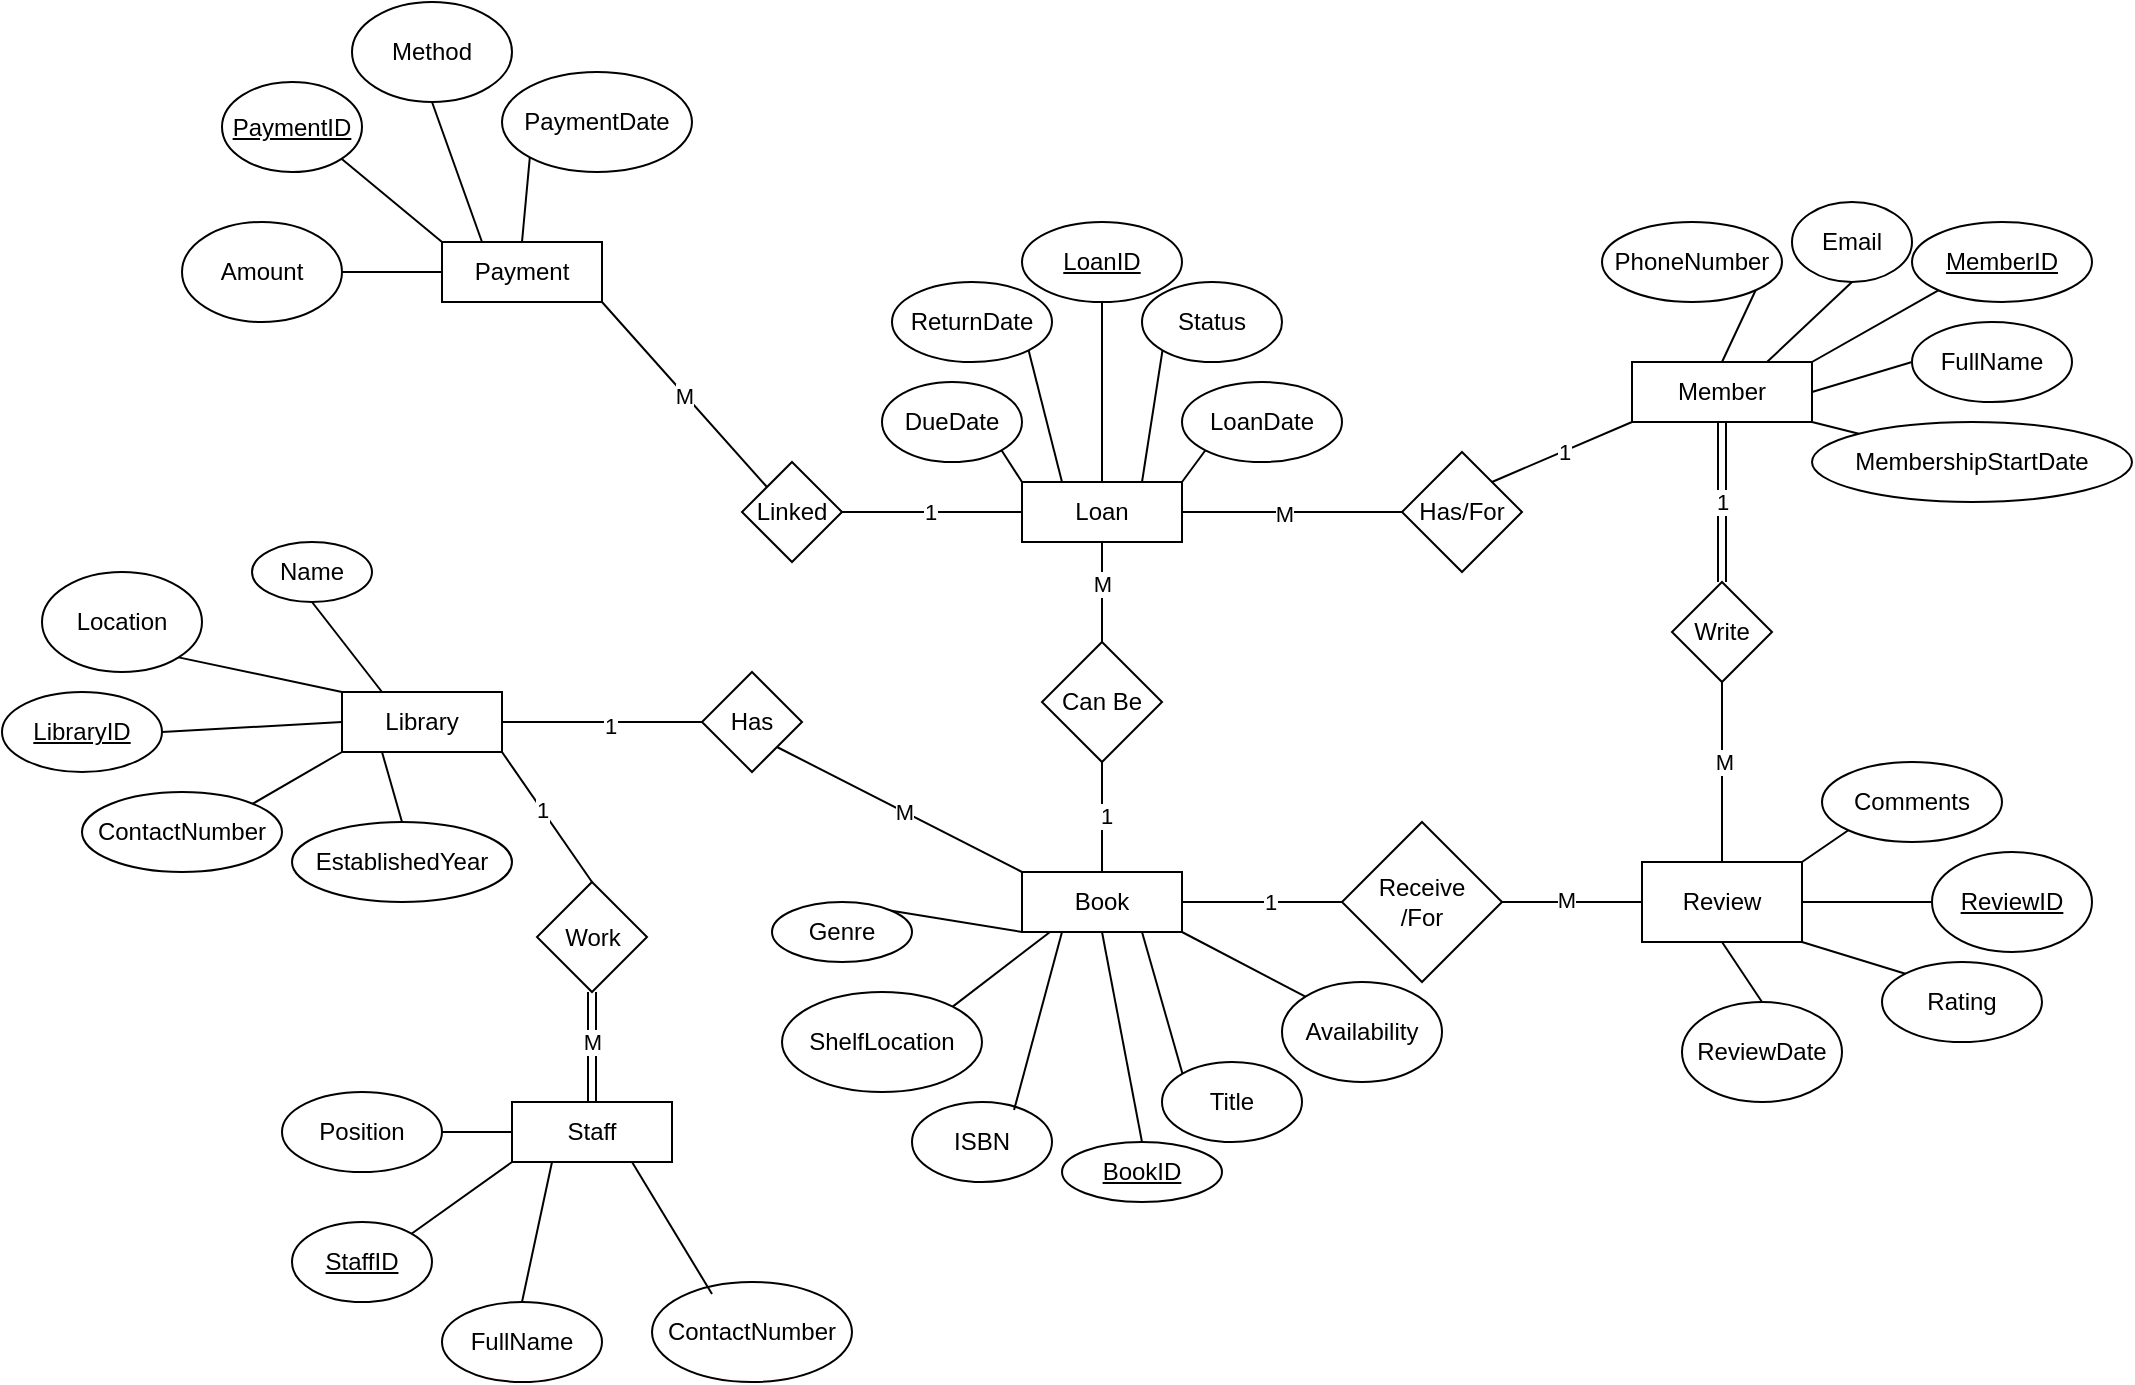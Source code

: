 <mxfile version="27.0.6">
  <diagram name="Page-1" id="ZVxrbwF-y4XfsVO82NDN">
    <mxGraphModel dx="2276" dy="1877" grid="1" gridSize="10" guides="1" tooltips="1" connect="1" arrows="1" fold="1" page="1" pageScale="1" pageWidth="850" pageHeight="1100" math="0" shadow="0">
      <root>
        <mxCell id="0" />
        <mxCell id="1" parent="0" />
        <mxCell id="q2-yrbOwbaP1IOzWYqq9-1" value="Payment" style="rounded=0;whiteSpace=wrap;html=1;" vertex="1" parent="1">
          <mxGeometry x="120" y="110" width="80" height="30" as="geometry" />
        </mxCell>
        <mxCell id="q2-yrbOwbaP1IOzWYqq9-2" value="Library" style="rounded=0;whiteSpace=wrap;html=1;" vertex="1" parent="1">
          <mxGeometry x="70" y="335" width="80" height="30" as="geometry" />
        </mxCell>
        <mxCell id="q2-yrbOwbaP1IOzWYqq9-3" value="Staff" style="rounded=0;whiteSpace=wrap;html=1;" vertex="1" parent="1">
          <mxGeometry x="155" y="540" width="80" height="30" as="geometry" />
        </mxCell>
        <mxCell id="q2-yrbOwbaP1IOzWYqq9-4" value="Member" style="rounded=0;whiteSpace=wrap;html=1;" vertex="1" parent="1">
          <mxGeometry x="715" y="170" width="90" height="30" as="geometry" />
        </mxCell>
        <mxCell id="q2-yrbOwbaP1IOzWYqq9-5" value="Book" style="rounded=0;whiteSpace=wrap;html=1;" vertex="1" parent="1">
          <mxGeometry x="410" y="425" width="80" height="30" as="geometry" />
        </mxCell>
        <mxCell id="q2-yrbOwbaP1IOzWYqq9-6" value="Review" style="rounded=0;whiteSpace=wrap;html=1;" vertex="1" parent="1">
          <mxGeometry x="720" y="420" width="80" height="40" as="geometry" />
        </mxCell>
        <mxCell id="q2-yrbOwbaP1IOzWYqq9-7" value="Loan" style="rounded=0;whiteSpace=wrap;html=1;" vertex="1" parent="1">
          <mxGeometry x="410" y="230" width="80" height="30" as="geometry" />
        </mxCell>
        <mxCell id="q2-yrbOwbaP1IOzWYqq9-8" value="Name" style="ellipse;whiteSpace=wrap;html=1;" vertex="1" parent="1">
          <mxGeometry x="25" y="260" width="60" height="30" as="geometry" />
        </mxCell>
        <mxCell id="q2-yrbOwbaP1IOzWYqq9-9" value="Location" style="ellipse;whiteSpace=wrap;html=1;" vertex="1" parent="1">
          <mxGeometry x="-80" y="275" width="80" height="50" as="geometry" />
        </mxCell>
        <mxCell id="q2-yrbOwbaP1IOzWYqq9-10" value="ContactNumber" style="ellipse;whiteSpace=wrap;html=1;" vertex="1" parent="1">
          <mxGeometry x="-60" y="385" width="100" height="40" as="geometry" />
        </mxCell>
        <mxCell id="q2-yrbOwbaP1IOzWYqq9-11" value="EstablishedYear" style="ellipse;whiteSpace=wrap;html=1;" vertex="1" parent="1">
          <mxGeometry x="45" y="400" width="110" height="40" as="geometry" />
        </mxCell>
        <mxCell id="q2-yrbOwbaP1IOzWYqq9-12" value="&lt;u&gt;LibraryID&lt;/u&gt;" style="ellipse;whiteSpace=wrap;html=1;" vertex="1" parent="1">
          <mxGeometry x="-100" y="335" width="80" height="40" as="geometry" />
        </mxCell>
        <mxCell id="q2-yrbOwbaP1IOzWYqq9-13" value="" style="endArrow=none;html=1;rounded=0;exitX=0.5;exitY=1;exitDx=0;exitDy=0;entryX=0.25;entryY=0;entryDx=0;entryDy=0;" edge="1" parent="1" source="q2-yrbOwbaP1IOzWYqq9-8" target="q2-yrbOwbaP1IOzWYqq9-2">
          <mxGeometry width="50" height="50" relative="1" as="geometry">
            <mxPoint x="235" y="280" as="sourcePoint" />
            <mxPoint x="285" y="230" as="targetPoint" />
          </mxGeometry>
        </mxCell>
        <mxCell id="q2-yrbOwbaP1IOzWYqq9-14" value="" style="endArrow=none;html=1;rounded=0;entryX=1;entryY=1;entryDx=0;entryDy=0;exitX=0;exitY=0;exitDx=0;exitDy=0;" edge="1" parent="1" source="q2-yrbOwbaP1IOzWYqq9-2" target="q2-yrbOwbaP1IOzWYqq9-9">
          <mxGeometry width="50" height="50" relative="1" as="geometry">
            <mxPoint x="85" y="330" as="sourcePoint" />
            <mxPoint x="123.284" y="252.678" as="targetPoint" />
          </mxGeometry>
        </mxCell>
        <mxCell id="q2-yrbOwbaP1IOzWYqq9-15" value="" style="endArrow=none;html=1;rounded=0;entryX=0;entryY=0.5;entryDx=0;entryDy=0;exitX=1;exitY=0.5;exitDx=0;exitDy=0;" edge="1" parent="1" source="q2-yrbOwbaP1IOzWYqq9-12" target="q2-yrbOwbaP1IOzWYqq9-2">
          <mxGeometry width="50" height="50" relative="1" as="geometry">
            <mxPoint x="85" y="305" as="sourcePoint" />
            <mxPoint x="155" y="310" as="targetPoint" />
          </mxGeometry>
        </mxCell>
        <mxCell id="q2-yrbOwbaP1IOzWYqq9-16" value="" style="endArrow=none;html=1;rounded=0;entryX=0;entryY=1;entryDx=0;entryDy=0;exitX=1;exitY=0;exitDx=0;exitDy=0;" edge="1" parent="1" source="q2-yrbOwbaP1IOzWYqq9-10" target="q2-yrbOwbaP1IOzWYqq9-2">
          <mxGeometry width="50" height="50" relative="1" as="geometry">
            <mxPoint x="110.355" y="355.858" as="sourcePoint" />
            <mxPoint x="125" y="430" as="targetPoint" />
          </mxGeometry>
        </mxCell>
        <mxCell id="q2-yrbOwbaP1IOzWYqq9-17" value="" style="endArrow=none;html=1;rounded=0;entryX=0.25;entryY=1;entryDx=0;entryDy=0;exitX=0.5;exitY=0;exitDx=0;exitDy=0;" edge="1" parent="1" source="q2-yrbOwbaP1IOzWYqq9-11" target="q2-yrbOwbaP1IOzWYqq9-2">
          <mxGeometry width="50" height="50" relative="1" as="geometry">
            <mxPoint x="185" y="360" as="sourcePoint" />
            <mxPoint x="215" y="330" as="targetPoint" />
          </mxGeometry>
        </mxCell>
        <mxCell id="q2-yrbOwbaP1IOzWYqq9-18" value="&lt;u&gt;BookID&lt;/u&gt;" style="ellipse;whiteSpace=wrap;html=1;" vertex="1" parent="1">
          <mxGeometry x="430" y="560" width="80" height="30" as="geometry" />
        </mxCell>
        <mxCell id="q2-yrbOwbaP1IOzWYqq9-19" value="ISBN" style="ellipse;whiteSpace=wrap;html=1;" vertex="1" parent="1">
          <mxGeometry x="355" y="540" width="70" height="40" as="geometry" />
        </mxCell>
        <mxCell id="q2-yrbOwbaP1IOzWYqq9-20" value="Title" style="ellipse;whiteSpace=wrap;html=1;" vertex="1" parent="1">
          <mxGeometry x="480" y="520" width="70" height="40" as="geometry" />
        </mxCell>
        <mxCell id="q2-yrbOwbaP1IOzWYqq9-21" value="Genre" style="ellipse;whiteSpace=wrap;html=1;" vertex="1" parent="1">
          <mxGeometry x="285" y="440" width="70" height="30" as="geometry" />
        </mxCell>
        <mxCell id="q2-yrbOwbaP1IOzWYqq9-22" value="Availability" style="ellipse;whiteSpace=wrap;html=1;" vertex="1" parent="1">
          <mxGeometry x="540" y="480" width="80" height="50" as="geometry" />
        </mxCell>
        <mxCell id="q2-yrbOwbaP1IOzWYqq9-23" value="ShelfLocation" style="ellipse;whiteSpace=wrap;html=1;" vertex="1" parent="1">
          <mxGeometry x="290" y="485" width="100" height="50" as="geometry" />
        </mxCell>
        <mxCell id="q2-yrbOwbaP1IOzWYqq9-24" value="" style="endArrow=none;html=1;rounded=0;entryX=0.5;entryY=1;entryDx=0;entryDy=0;exitX=0.5;exitY=0;exitDx=0;exitDy=0;" edge="1" parent="1" source="q2-yrbOwbaP1IOzWYqq9-18" target="q2-yrbOwbaP1IOzWYqq9-5">
          <mxGeometry width="50" height="50" relative="1" as="geometry">
            <mxPoint x="430" y="460" as="sourcePoint" />
            <mxPoint x="480" y="410" as="targetPoint" />
          </mxGeometry>
        </mxCell>
        <mxCell id="q2-yrbOwbaP1IOzWYqq9-25" value="" style="endArrow=none;html=1;rounded=0;entryX=0.75;entryY=1;entryDx=0;entryDy=0;exitX=0;exitY=0;exitDx=0;exitDy=0;" edge="1" parent="1" source="q2-yrbOwbaP1IOzWYqq9-20" target="q2-yrbOwbaP1IOzWYqq9-5">
          <mxGeometry width="50" height="50" relative="1" as="geometry">
            <mxPoint x="460" y="470" as="sourcePoint" />
            <mxPoint x="510" y="420" as="targetPoint" />
          </mxGeometry>
        </mxCell>
        <mxCell id="q2-yrbOwbaP1IOzWYqq9-26" value="" style="endArrow=none;html=1;rounded=0;exitX=1;exitY=1;exitDx=0;exitDy=0;entryX=0;entryY=0;entryDx=0;entryDy=0;" edge="1" parent="1" source="q2-yrbOwbaP1IOzWYqq9-5" target="q2-yrbOwbaP1IOzWYqq9-22">
          <mxGeometry width="50" height="50" relative="1" as="geometry">
            <mxPoint x="530" y="400" as="sourcePoint" />
            <mxPoint x="580" y="350" as="targetPoint" />
          </mxGeometry>
        </mxCell>
        <mxCell id="q2-yrbOwbaP1IOzWYqq9-27" value="" style="endArrow=none;html=1;rounded=0;exitX=0.729;exitY=0.1;exitDx=0;exitDy=0;exitPerimeter=0;entryX=0.25;entryY=1;entryDx=0;entryDy=0;" edge="1" parent="1" source="q2-yrbOwbaP1IOzWYqq9-19" target="q2-yrbOwbaP1IOzWYqq9-5">
          <mxGeometry width="50" height="50" relative="1" as="geometry">
            <mxPoint x="400" y="480" as="sourcePoint" />
            <mxPoint x="450" y="430" as="targetPoint" />
          </mxGeometry>
        </mxCell>
        <mxCell id="q2-yrbOwbaP1IOzWYqq9-28" value="" style="endArrow=none;html=1;rounded=0;entryX=1;entryY=0;entryDx=0;entryDy=0;exitX=0.175;exitY=1;exitDx=0;exitDy=0;exitPerimeter=0;" edge="1" parent="1" source="q2-yrbOwbaP1IOzWYqq9-5" target="q2-yrbOwbaP1IOzWYqq9-23">
          <mxGeometry width="50" height="50" relative="1" as="geometry">
            <mxPoint x="160" y="510" as="sourcePoint" />
            <mxPoint x="210" y="460" as="targetPoint" />
          </mxGeometry>
        </mxCell>
        <mxCell id="q2-yrbOwbaP1IOzWYqq9-29" value="" style="endArrow=none;html=1;rounded=0;exitX=1;exitY=0;exitDx=0;exitDy=0;entryX=0;entryY=1;entryDx=0;entryDy=0;" edge="1" parent="1" source="q2-yrbOwbaP1IOzWYqq9-21" target="q2-yrbOwbaP1IOzWYqq9-5">
          <mxGeometry width="50" height="50" relative="1" as="geometry">
            <mxPoint x="300" y="380" as="sourcePoint" />
            <mxPoint x="350" y="330" as="targetPoint" />
          </mxGeometry>
        </mxCell>
        <mxCell id="q2-yrbOwbaP1IOzWYqq9-30" value="&lt;u&gt;MemberID&lt;/u&gt;" style="ellipse;whiteSpace=wrap;html=1;" vertex="1" parent="1">
          <mxGeometry x="855" y="100" width="90" height="40" as="geometry" />
        </mxCell>
        <mxCell id="q2-yrbOwbaP1IOzWYqq9-31" value="" style="endArrow=none;html=1;rounded=0;entryX=0;entryY=1;entryDx=0;entryDy=0;exitX=1;exitY=0;exitDx=0;exitDy=0;" edge="1" parent="1" source="q2-yrbOwbaP1IOzWYqq9-4" target="q2-yrbOwbaP1IOzWYqq9-30">
          <mxGeometry width="50" height="50" relative="1" as="geometry">
            <mxPoint x="880" y="260" as="sourcePoint" />
            <mxPoint x="930" y="210" as="targetPoint" />
          </mxGeometry>
        </mxCell>
        <mxCell id="q2-yrbOwbaP1IOzWYqq9-32" value="FullName" style="ellipse;whiteSpace=wrap;html=1;" vertex="1" parent="1">
          <mxGeometry x="855" y="150" width="80" height="40" as="geometry" />
        </mxCell>
        <mxCell id="q2-yrbOwbaP1IOzWYqq9-33" value="" style="endArrow=none;html=1;rounded=0;entryX=0;entryY=0.5;entryDx=0;entryDy=0;exitX=1;exitY=0.5;exitDx=0;exitDy=0;" edge="1" parent="1" source="q2-yrbOwbaP1IOzWYqq9-4" target="q2-yrbOwbaP1IOzWYqq9-32">
          <mxGeometry width="50" height="50" relative="1" as="geometry">
            <mxPoint x="820" y="300" as="sourcePoint" />
            <mxPoint x="870" y="250" as="targetPoint" />
          </mxGeometry>
        </mxCell>
        <mxCell id="q2-yrbOwbaP1IOzWYqq9-34" value="Email" style="ellipse;whiteSpace=wrap;html=1;" vertex="1" parent="1">
          <mxGeometry x="795" y="90" width="60" height="40" as="geometry" />
        </mxCell>
        <mxCell id="q2-yrbOwbaP1IOzWYqq9-35" value="PhoneNumber" style="ellipse;whiteSpace=wrap;html=1;" vertex="1" parent="1">
          <mxGeometry x="700" y="100" width="90" height="40" as="geometry" />
        </mxCell>
        <mxCell id="q2-yrbOwbaP1IOzWYqq9-36" value="MembershipStartDate" style="ellipse;whiteSpace=wrap;html=1;" vertex="1" parent="1">
          <mxGeometry x="805" y="200" width="160" height="40" as="geometry" />
        </mxCell>
        <mxCell id="q2-yrbOwbaP1IOzWYqq9-37" value="" style="endArrow=none;html=1;rounded=0;entryX=0.5;entryY=1;entryDx=0;entryDy=0;exitX=0.75;exitY=0;exitDx=0;exitDy=0;" edge="1" parent="1" source="q2-yrbOwbaP1IOzWYqq9-4" target="q2-yrbOwbaP1IOzWYqq9-34">
          <mxGeometry width="50" height="50" relative="1" as="geometry">
            <mxPoint x="730" y="180" as="sourcePoint" />
            <mxPoint x="780" y="130" as="targetPoint" />
          </mxGeometry>
        </mxCell>
        <mxCell id="q2-yrbOwbaP1IOzWYqq9-38" value="" style="endArrow=none;html=1;rounded=0;entryX=1;entryY=1;entryDx=0;entryDy=0;exitX=0.5;exitY=0;exitDx=0;exitDy=0;" edge="1" parent="1" source="q2-yrbOwbaP1IOzWYqq9-4" target="q2-yrbOwbaP1IOzWYqq9-35">
          <mxGeometry width="50" height="50" relative="1" as="geometry">
            <mxPoint x="680" y="230" as="sourcePoint" />
            <mxPoint x="730" y="180" as="targetPoint" />
          </mxGeometry>
        </mxCell>
        <mxCell id="q2-yrbOwbaP1IOzWYqq9-39" value="" style="endArrow=none;html=1;rounded=0;entryX=0;entryY=0;entryDx=0;entryDy=0;exitX=1;exitY=1;exitDx=0;exitDy=0;" edge="1" parent="1" source="q2-yrbOwbaP1IOzWYqq9-4" target="q2-yrbOwbaP1IOzWYqq9-36">
          <mxGeometry width="50" height="50" relative="1" as="geometry">
            <mxPoint x="780" y="330" as="sourcePoint" />
            <mxPoint x="830" y="280" as="targetPoint" />
          </mxGeometry>
        </mxCell>
        <mxCell id="q2-yrbOwbaP1IOzWYqq9-40" value="&lt;u&gt;LoanID&lt;/u&gt;" style="ellipse;whiteSpace=wrap;html=1;" vertex="1" parent="1">
          <mxGeometry x="410" y="100" width="80" height="40" as="geometry" />
        </mxCell>
        <mxCell id="q2-yrbOwbaP1IOzWYqq9-41" value="" style="endArrow=none;html=1;rounded=0;entryX=0.5;entryY=1;entryDx=0;entryDy=0;exitX=0.5;exitY=0;exitDx=0;exitDy=0;" edge="1" parent="1" source="q2-yrbOwbaP1IOzWYqq9-7" target="q2-yrbOwbaP1IOzWYqq9-40">
          <mxGeometry width="50" height="50" relative="1" as="geometry">
            <mxPoint x="330" y="330" as="sourcePoint" />
            <mxPoint x="380" y="280" as="targetPoint" />
          </mxGeometry>
        </mxCell>
        <mxCell id="q2-yrbOwbaP1IOzWYqq9-42" value="LoanDate" style="ellipse;whiteSpace=wrap;html=1;" vertex="1" parent="1">
          <mxGeometry x="490" y="180" width="80" height="40" as="geometry" />
        </mxCell>
        <mxCell id="q2-yrbOwbaP1IOzWYqq9-43" value="" style="endArrow=none;html=1;rounded=0;entryX=0;entryY=1;entryDx=0;entryDy=0;exitX=1;exitY=0;exitDx=0;exitDy=0;" edge="1" parent="1" source="q2-yrbOwbaP1IOzWYqq9-7" target="q2-yrbOwbaP1IOzWYqq9-42">
          <mxGeometry width="50" height="50" relative="1" as="geometry">
            <mxPoint x="580" y="340" as="sourcePoint" />
            <mxPoint x="630" y="290" as="targetPoint" />
          </mxGeometry>
        </mxCell>
        <mxCell id="q2-yrbOwbaP1IOzWYqq9-44" value="DueDate" style="ellipse;whiteSpace=wrap;html=1;" vertex="1" parent="1">
          <mxGeometry x="340" y="180" width="70" height="40" as="geometry" />
        </mxCell>
        <mxCell id="q2-yrbOwbaP1IOzWYqq9-45" value="" style="endArrow=none;html=1;rounded=0;entryX=1;entryY=1;entryDx=0;entryDy=0;exitX=0;exitY=0;exitDx=0;exitDy=0;" edge="1" parent="1" source="q2-yrbOwbaP1IOzWYqq9-7" target="q2-yrbOwbaP1IOzWYqq9-44">
          <mxGeometry width="50" height="50" relative="1" as="geometry">
            <mxPoint x="290" y="310" as="sourcePoint" />
            <mxPoint x="340" y="260" as="targetPoint" />
          </mxGeometry>
        </mxCell>
        <mxCell id="q2-yrbOwbaP1IOzWYqq9-46" value="ReturnDate" style="ellipse;whiteSpace=wrap;html=1;" vertex="1" parent="1">
          <mxGeometry x="345" y="130" width="80" height="40" as="geometry" />
        </mxCell>
        <mxCell id="q2-yrbOwbaP1IOzWYqq9-47" value="Status" style="ellipse;whiteSpace=wrap;html=1;" vertex="1" parent="1">
          <mxGeometry x="470" y="130" width="70" height="40" as="geometry" />
        </mxCell>
        <mxCell id="q2-yrbOwbaP1IOzWYqq9-48" value="" style="endArrow=none;html=1;rounded=0;entryX=0;entryY=1;entryDx=0;entryDy=0;exitX=0.75;exitY=0;exitDx=0;exitDy=0;" edge="1" parent="1" source="q2-yrbOwbaP1IOzWYqq9-7" target="q2-yrbOwbaP1IOzWYqq9-47">
          <mxGeometry width="50" height="50" relative="1" as="geometry">
            <mxPoint x="300" y="340" as="sourcePoint" />
            <mxPoint x="350" y="290" as="targetPoint" />
          </mxGeometry>
        </mxCell>
        <mxCell id="q2-yrbOwbaP1IOzWYqq9-49" value="" style="endArrow=none;html=1;rounded=0;entryX=1;entryY=1;entryDx=0;entryDy=0;exitX=0.25;exitY=0;exitDx=0;exitDy=0;" edge="1" parent="1" source="q2-yrbOwbaP1IOzWYqq9-7" target="q2-yrbOwbaP1IOzWYqq9-46">
          <mxGeometry width="50" height="50" relative="1" as="geometry">
            <mxPoint x="280" y="330" as="sourcePoint" />
            <mxPoint x="330" y="280" as="targetPoint" />
          </mxGeometry>
        </mxCell>
        <mxCell id="q2-yrbOwbaP1IOzWYqq9-50" value="&lt;u&gt;PaymentID&lt;/u&gt;" style="ellipse;whiteSpace=wrap;html=1;" vertex="1" parent="1">
          <mxGeometry x="10" y="30" width="70" height="45" as="geometry" />
        </mxCell>
        <mxCell id="q2-yrbOwbaP1IOzWYqq9-51" value="" style="endArrow=none;html=1;rounded=0;entryX=1;entryY=1;entryDx=0;entryDy=0;exitX=0;exitY=0;exitDx=0;exitDy=0;" edge="1" parent="1" source="q2-yrbOwbaP1IOzWYqq9-1" target="q2-yrbOwbaP1IOzWYqq9-50">
          <mxGeometry width="50" height="50" relative="1" as="geometry">
            <mxPoint x="270" y="280" as="sourcePoint" />
            <mxPoint x="320" y="230" as="targetPoint" />
          </mxGeometry>
        </mxCell>
        <mxCell id="q2-yrbOwbaP1IOzWYqq9-52" value="PaymentDate" style="ellipse;whiteSpace=wrap;html=1;" vertex="1" parent="1">
          <mxGeometry x="150" y="25" width="95" height="50" as="geometry" />
        </mxCell>
        <mxCell id="q2-yrbOwbaP1IOzWYqq9-53" value="Amount" style="ellipse;whiteSpace=wrap;html=1;" vertex="1" parent="1">
          <mxGeometry x="-10" y="100" width="80" height="50" as="geometry" />
        </mxCell>
        <mxCell id="q2-yrbOwbaP1IOzWYqq9-54" value="Method" style="ellipse;whiteSpace=wrap;html=1;" vertex="1" parent="1">
          <mxGeometry x="75" y="-10" width="80" height="50" as="geometry" />
        </mxCell>
        <mxCell id="q2-yrbOwbaP1IOzWYqq9-55" value="Has" style="rhombus;whiteSpace=wrap;html=1;" vertex="1" parent="1">
          <mxGeometry x="250" y="325" width="50" height="50" as="geometry" />
        </mxCell>
        <mxCell id="q2-yrbOwbaP1IOzWYqq9-56" value="" style="endArrow=none;html=1;rounded=0;entryX=0;entryY=0;entryDx=0;entryDy=0;exitX=1;exitY=1;exitDx=0;exitDy=0;" edge="1" parent="1" source="q2-yrbOwbaP1IOzWYqq9-55" target="q2-yrbOwbaP1IOzWYqq9-5">
          <mxGeometry width="50" height="50" relative="1" as="geometry">
            <mxPoint x="330" y="360" as="sourcePoint" />
            <mxPoint x="380" y="310" as="targetPoint" />
          </mxGeometry>
        </mxCell>
        <mxCell id="q2-yrbOwbaP1IOzWYqq9-58" value="M" style="edgeLabel;html=1;align=center;verticalAlign=middle;resizable=0;points=[];" vertex="1" connectable="0" parent="q2-yrbOwbaP1IOzWYqq9-56">
          <mxGeometry x="0.031" relative="1" as="geometry">
            <mxPoint as="offset" />
          </mxGeometry>
        </mxCell>
        <mxCell id="q2-yrbOwbaP1IOzWYqq9-57" value="" style="endArrow=none;html=1;rounded=0;entryX=0;entryY=0.5;entryDx=0;entryDy=0;exitX=1;exitY=0.5;exitDx=0;exitDy=0;" edge="1" parent="1" source="q2-yrbOwbaP1IOzWYqq9-2" target="q2-yrbOwbaP1IOzWYqq9-55">
          <mxGeometry width="50" height="50" relative="1" as="geometry">
            <mxPoint x="210" y="390" as="sourcePoint" />
            <mxPoint x="260" y="340" as="targetPoint" />
          </mxGeometry>
        </mxCell>
        <mxCell id="q2-yrbOwbaP1IOzWYqq9-59" value="1" style="edgeLabel;html=1;align=center;verticalAlign=middle;resizable=0;points=[];" vertex="1" connectable="0" parent="q2-yrbOwbaP1IOzWYqq9-57">
          <mxGeometry x="0.07" y="-2" relative="1" as="geometry">
            <mxPoint as="offset" />
          </mxGeometry>
        </mxCell>
        <mxCell id="q2-yrbOwbaP1IOzWYqq9-60" value="&lt;u&gt;StaffID&lt;/u&gt;" style="ellipse;whiteSpace=wrap;html=1;" vertex="1" parent="1">
          <mxGeometry x="45" y="600" width="70" height="40" as="geometry" />
        </mxCell>
        <mxCell id="q2-yrbOwbaP1IOzWYqq9-61" value="FullName" style="ellipse;whiteSpace=wrap;html=1;" vertex="1" parent="1">
          <mxGeometry x="120" y="640" width="80" height="40" as="geometry" />
        </mxCell>
        <mxCell id="q2-yrbOwbaP1IOzWYqq9-62" value="Position" style="ellipse;whiteSpace=wrap;html=1;" vertex="1" parent="1">
          <mxGeometry x="40" y="535" width="80" height="40" as="geometry" />
        </mxCell>
        <mxCell id="q2-yrbOwbaP1IOzWYqq9-63" value="ContactNumber" style="ellipse;whiteSpace=wrap;html=1;" vertex="1" parent="1">
          <mxGeometry x="225" y="630" width="100" height="50" as="geometry" />
        </mxCell>
        <mxCell id="q2-yrbOwbaP1IOzWYqq9-64" value="" style="endArrow=none;html=1;rounded=0;entryX=0;entryY=0.5;entryDx=0;entryDy=0;exitX=1;exitY=0.5;exitDx=0;exitDy=0;" edge="1" parent="1" source="q2-yrbOwbaP1IOzWYqq9-62" target="q2-yrbOwbaP1IOzWYqq9-3">
          <mxGeometry width="50" height="50" relative="1" as="geometry">
            <mxPoint x="-80" y="520" as="sourcePoint" />
            <mxPoint x="-30" y="470" as="targetPoint" />
          </mxGeometry>
        </mxCell>
        <mxCell id="q2-yrbOwbaP1IOzWYqq9-65" value="" style="endArrow=none;html=1;rounded=0;exitX=1;exitY=0;exitDx=0;exitDy=0;entryX=0;entryY=1;entryDx=0;entryDy=0;" edge="1" parent="1" source="q2-yrbOwbaP1IOzWYqq9-60" target="q2-yrbOwbaP1IOzWYqq9-3">
          <mxGeometry width="50" height="50" relative="1" as="geometry">
            <mxPoint x="120" y="640" as="sourcePoint" />
            <mxPoint x="170" y="590" as="targetPoint" />
          </mxGeometry>
        </mxCell>
        <mxCell id="q2-yrbOwbaP1IOzWYqq9-66" value="" style="endArrow=none;html=1;rounded=0;entryX=0.25;entryY=1;entryDx=0;entryDy=0;exitX=0.5;exitY=0;exitDx=0;exitDy=0;" edge="1" parent="1" source="q2-yrbOwbaP1IOzWYqq9-61" target="q2-yrbOwbaP1IOzWYqq9-3">
          <mxGeometry width="50" height="50" relative="1" as="geometry">
            <mxPoint x="100" y="650" as="sourcePoint" />
            <mxPoint x="150" y="600" as="targetPoint" />
          </mxGeometry>
        </mxCell>
        <mxCell id="q2-yrbOwbaP1IOzWYqq9-67" value="" style="endArrow=none;html=1;rounded=0;exitX=0.75;exitY=1;exitDx=0;exitDy=0;entryX=0.3;entryY=0.12;entryDx=0;entryDy=0;entryPerimeter=0;" edge="1" parent="1" source="q2-yrbOwbaP1IOzWYqq9-3" target="q2-yrbOwbaP1IOzWYqq9-63">
          <mxGeometry width="50" height="50" relative="1" as="geometry">
            <mxPoint x="280" y="630" as="sourcePoint" />
            <mxPoint x="330" y="580" as="targetPoint" />
          </mxGeometry>
        </mxCell>
        <mxCell id="q2-yrbOwbaP1IOzWYqq9-69" value="&lt;u&gt;ReviewID&lt;/u&gt;" style="ellipse;whiteSpace=wrap;html=1;" vertex="1" parent="1">
          <mxGeometry x="865" y="415" width="80" height="50" as="geometry" />
        </mxCell>
        <mxCell id="q2-yrbOwbaP1IOzWYqq9-70" value="Rating" style="ellipse;whiteSpace=wrap;html=1;" vertex="1" parent="1">
          <mxGeometry x="840" y="470" width="80" height="40" as="geometry" />
        </mxCell>
        <mxCell id="q2-yrbOwbaP1IOzWYqq9-71" value="Comments" style="ellipse;whiteSpace=wrap;html=1;" vertex="1" parent="1">
          <mxGeometry x="810" y="370" width="90" height="40" as="geometry" />
        </mxCell>
        <mxCell id="q2-yrbOwbaP1IOzWYqq9-72" value="ReviewDate" style="ellipse;whiteSpace=wrap;html=1;" vertex="1" parent="1">
          <mxGeometry x="740" y="490" width="80" height="50" as="geometry" />
        </mxCell>
        <mxCell id="q2-yrbOwbaP1IOzWYqq9-73" value="" style="endArrow=none;html=1;rounded=0;entryX=0.5;entryY=1;entryDx=0;entryDy=0;exitX=0.5;exitY=0;exitDx=0;exitDy=0;" edge="1" parent="1" source="q2-yrbOwbaP1IOzWYqq9-72" target="q2-yrbOwbaP1IOzWYqq9-6">
          <mxGeometry width="50" height="50" relative="1" as="geometry">
            <mxPoint x="700" y="710" as="sourcePoint" />
            <mxPoint x="750" y="660" as="targetPoint" />
          </mxGeometry>
        </mxCell>
        <mxCell id="q2-yrbOwbaP1IOzWYqq9-74" value="" style="endArrow=none;html=1;rounded=0;entryX=1;entryY=1;entryDx=0;entryDy=0;exitX=0;exitY=0;exitDx=0;exitDy=0;" edge="1" parent="1" source="q2-yrbOwbaP1IOzWYqq9-70" target="q2-yrbOwbaP1IOzWYqq9-6">
          <mxGeometry width="50" height="50" relative="1" as="geometry">
            <mxPoint x="900" y="660" as="sourcePoint" />
            <mxPoint x="950" y="610" as="targetPoint" />
          </mxGeometry>
        </mxCell>
        <mxCell id="q2-yrbOwbaP1IOzWYqq9-75" value="" style="endArrow=none;html=1;rounded=0;entryX=0;entryY=0.5;entryDx=0;entryDy=0;exitX=1;exitY=0.5;exitDx=0;exitDy=0;" edge="1" parent="1" source="q2-yrbOwbaP1IOzWYqq9-6" target="q2-yrbOwbaP1IOzWYqq9-69">
          <mxGeometry width="50" height="50" relative="1" as="geometry">
            <mxPoint x="820" y="660" as="sourcePoint" />
            <mxPoint x="870" y="610" as="targetPoint" />
          </mxGeometry>
        </mxCell>
        <mxCell id="q2-yrbOwbaP1IOzWYqq9-76" value="" style="endArrow=none;html=1;rounded=0;entryX=0;entryY=1;entryDx=0;entryDy=0;exitX=1;exitY=0;exitDx=0;exitDy=0;" edge="1" parent="1" source="q2-yrbOwbaP1IOzWYqq9-6" target="q2-yrbOwbaP1IOzWYqq9-71">
          <mxGeometry width="50" height="50" relative="1" as="geometry">
            <mxPoint x="640" y="700" as="sourcePoint" />
            <mxPoint x="690" y="650" as="targetPoint" />
          </mxGeometry>
        </mxCell>
        <mxCell id="q2-yrbOwbaP1IOzWYqq9-77" value="Has/For" style="rhombus;whiteSpace=wrap;html=1;" vertex="1" parent="1">
          <mxGeometry x="600" y="215" width="60" height="60" as="geometry" />
        </mxCell>
        <mxCell id="q2-yrbOwbaP1IOzWYqq9-78" value="" style="endArrow=none;html=1;rounded=0;entryX=0;entryY=0.5;entryDx=0;entryDy=0;exitX=1;exitY=0.5;exitDx=0;exitDy=0;" edge="1" parent="1" source="q2-yrbOwbaP1IOzWYqq9-7" target="q2-yrbOwbaP1IOzWYqq9-77">
          <mxGeometry width="50" height="50" relative="1" as="geometry">
            <mxPoint x="540" y="320" as="sourcePoint" />
            <mxPoint x="590" y="270" as="targetPoint" />
          </mxGeometry>
        </mxCell>
        <mxCell id="q2-yrbOwbaP1IOzWYqq9-81" value="M" style="edgeLabel;html=1;align=center;verticalAlign=middle;resizable=0;points=[];" vertex="1" connectable="0" parent="q2-yrbOwbaP1IOzWYqq9-78">
          <mxGeometry x="-0.071" y="-1" relative="1" as="geometry">
            <mxPoint as="offset" />
          </mxGeometry>
        </mxCell>
        <mxCell id="q2-yrbOwbaP1IOzWYqq9-79" value="" style="endArrow=none;html=1;rounded=0;entryX=0;entryY=1;entryDx=0;entryDy=0;exitX=1;exitY=0;exitDx=0;exitDy=0;" edge="1" parent="1" source="q2-yrbOwbaP1IOzWYqq9-77" target="q2-yrbOwbaP1IOzWYqq9-4">
          <mxGeometry width="50" height="50" relative="1" as="geometry">
            <mxPoint x="740" y="380" as="sourcePoint" />
            <mxPoint x="790" y="330" as="targetPoint" />
          </mxGeometry>
        </mxCell>
        <mxCell id="q2-yrbOwbaP1IOzWYqq9-80" value="1" style="edgeLabel;html=1;align=center;verticalAlign=middle;resizable=0;points=[];" vertex="1" connectable="0" parent="q2-yrbOwbaP1IOzWYqq9-79">
          <mxGeometry x="0.009" relative="1" as="geometry">
            <mxPoint as="offset" />
          </mxGeometry>
        </mxCell>
        <mxCell id="q2-yrbOwbaP1IOzWYqq9-83" value="Can Be" style="rhombus;whiteSpace=wrap;html=1;" vertex="1" parent="1">
          <mxGeometry x="420" y="310" width="60" height="60" as="geometry" />
        </mxCell>
        <mxCell id="q2-yrbOwbaP1IOzWYqq9-84" value="" style="endArrow=none;html=1;rounded=0;entryX=0.5;entryY=1;entryDx=0;entryDy=0;exitX=0.5;exitY=0;exitDx=0;exitDy=0;" edge="1" parent="1" source="q2-yrbOwbaP1IOzWYqq9-83" target="q2-yrbOwbaP1IOzWYqq9-7">
          <mxGeometry width="50" height="50" relative="1" as="geometry">
            <mxPoint x="530" y="430" as="sourcePoint" />
            <mxPoint x="580" y="380" as="targetPoint" />
          </mxGeometry>
        </mxCell>
        <mxCell id="q2-yrbOwbaP1IOzWYqq9-87" value="M" style="edgeLabel;html=1;align=center;verticalAlign=middle;resizable=0;points=[];" vertex="1" connectable="0" parent="q2-yrbOwbaP1IOzWYqq9-84">
          <mxGeometry x="0.16" relative="1" as="geometry">
            <mxPoint as="offset" />
          </mxGeometry>
        </mxCell>
        <mxCell id="q2-yrbOwbaP1IOzWYqq9-85" value="" style="endArrow=none;html=1;rounded=0;entryX=0.5;entryY=1;entryDx=0;entryDy=0;exitX=0.5;exitY=0;exitDx=0;exitDy=0;" edge="1" parent="1" source="q2-yrbOwbaP1IOzWYqq9-5" target="q2-yrbOwbaP1IOzWYqq9-83">
          <mxGeometry width="50" height="50" relative="1" as="geometry">
            <mxPoint x="550" y="420" as="sourcePoint" />
            <mxPoint x="600" y="370" as="targetPoint" />
          </mxGeometry>
        </mxCell>
        <mxCell id="q2-yrbOwbaP1IOzWYqq9-86" value="1" style="edgeLabel;html=1;align=center;verticalAlign=middle;resizable=0;points=[];" vertex="1" connectable="0" parent="q2-yrbOwbaP1IOzWYqq9-85">
          <mxGeometry x="0.018" y="-2" relative="1" as="geometry">
            <mxPoint as="offset" />
          </mxGeometry>
        </mxCell>
        <mxCell id="q2-yrbOwbaP1IOzWYqq9-88" value="Linked" style="rhombus;whiteSpace=wrap;html=1;" vertex="1" parent="1">
          <mxGeometry x="270" y="220" width="50" height="50" as="geometry" />
        </mxCell>
        <mxCell id="q2-yrbOwbaP1IOzWYqq9-89" value="" style="endArrow=none;html=1;rounded=0;entryX=0.5;entryY=1;entryDx=0;entryDy=0;exitX=0.25;exitY=0;exitDx=0;exitDy=0;" edge="1" parent="1" source="q2-yrbOwbaP1IOzWYqq9-1" target="q2-yrbOwbaP1IOzWYqq9-54">
          <mxGeometry width="50" height="50" relative="1" as="geometry">
            <mxPoint x="100" y="220" as="sourcePoint" />
            <mxPoint x="150" y="170" as="targetPoint" />
          </mxGeometry>
        </mxCell>
        <mxCell id="q2-yrbOwbaP1IOzWYqq9-90" value="" style="endArrow=none;html=1;rounded=0;entryX=1;entryY=0.5;entryDx=0;entryDy=0;exitX=0;exitY=0.5;exitDx=0;exitDy=0;" edge="1" parent="1" source="q2-yrbOwbaP1IOzWYqq9-1" target="q2-yrbOwbaP1IOzWYqq9-53">
          <mxGeometry width="50" height="50" relative="1" as="geometry">
            <mxPoint x="50" y="260" as="sourcePoint" />
            <mxPoint x="100" y="210" as="targetPoint" />
          </mxGeometry>
        </mxCell>
        <mxCell id="q2-yrbOwbaP1IOzWYqq9-91" value="" style="endArrow=none;html=1;rounded=0;entryX=0;entryY=1;entryDx=0;entryDy=0;exitX=0.5;exitY=0;exitDx=0;exitDy=0;" edge="1" parent="1" source="q2-yrbOwbaP1IOzWYqq9-1" target="q2-yrbOwbaP1IOzWYqq9-52">
          <mxGeometry width="50" height="50" relative="1" as="geometry">
            <mxPoint x="140" y="230" as="sourcePoint" />
            <mxPoint x="190" y="180" as="targetPoint" />
          </mxGeometry>
        </mxCell>
        <mxCell id="q2-yrbOwbaP1IOzWYqq9-92" value="" style="endArrow=none;html=1;rounded=0;entryX=1;entryY=1;entryDx=0;entryDy=0;exitX=0;exitY=0;exitDx=0;exitDy=0;" edge="1" parent="1" source="q2-yrbOwbaP1IOzWYqq9-88" target="q2-yrbOwbaP1IOzWYqq9-1">
          <mxGeometry width="50" height="50" relative="1" as="geometry">
            <mxPoint x="130" y="290" as="sourcePoint" />
            <mxPoint x="180" y="240" as="targetPoint" />
          </mxGeometry>
        </mxCell>
        <mxCell id="q2-yrbOwbaP1IOzWYqq9-94" value="M" style="edgeLabel;html=1;align=center;verticalAlign=middle;resizable=0;points=[];" vertex="1" connectable="0" parent="q2-yrbOwbaP1IOzWYqq9-92">
          <mxGeometry x="0.004" y="1" relative="1" as="geometry">
            <mxPoint as="offset" />
          </mxGeometry>
        </mxCell>
        <mxCell id="q2-yrbOwbaP1IOzWYqq9-93" value="" style="endArrow=none;html=1;rounded=0;entryX=0;entryY=0.5;entryDx=0;entryDy=0;exitX=1;exitY=0.5;exitDx=0;exitDy=0;" edge="1" parent="1" source="q2-yrbOwbaP1IOzWYqq9-88" target="q2-yrbOwbaP1IOzWYqq9-7">
          <mxGeometry width="50" height="50" relative="1" as="geometry">
            <mxPoint x="310" y="340" as="sourcePoint" />
            <mxPoint x="360" y="290" as="targetPoint" />
          </mxGeometry>
        </mxCell>
        <mxCell id="q2-yrbOwbaP1IOzWYqq9-95" value="1" style="edgeLabel;html=1;align=center;verticalAlign=middle;resizable=0;points=[];" vertex="1" connectable="0" parent="q2-yrbOwbaP1IOzWYqq9-93">
          <mxGeometry x="-0.022" relative="1" as="geometry">
            <mxPoint as="offset" />
          </mxGeometry>
        </mxCell>
        <mxCell id="q2-yrbOwbaP1IOzWYqq9-96" value="Work" style="rhombus;whiteSpace=wrap;html=1;" vertex="1" parent="1">
          <mxGeometry x="167.5" y="430" width="55" height="55" as="geometry" />
        </mxCell>
        <mxCell id="q2-yrbOwbaP1IOzWYqq9-98" value="" style="endArrow=none;html=1;rounded=0;exitX=0.5;exitY=0;exitDx=0;exitDy=0;entryX=1;entryY=1;entryDx=0;entryDy=0;" edge="1" parent="1" source="q2-yrbOwbaP1IOzWYqq9-96" target="q2-yrbOwbaP1IOzWYqq9-2">
          <mxGeometry width="50" height="50" relative="1" as="geometry">
            <mxPoint x="210" y="450" as="sourcePoint" />
            <mxPoint x="260" y="400" as="targetPoint" />
          </mxGeometry>
        </mxCell>
        <mxCell id="q2-yrbOwbaP1IOzWYqq9-100" value="1" style="edgeLabel;html=1;align=center;verticalAlign=middle;resizable=0;points=[];" vertex="1" connectable="0" parent="q2-yrbOwbaP1IOzWYqq9-98">
          <mxGeometry x="0.109" relative="1" as="geometry">
            <mxPoint as="offset" />
          </mxGeometry>
        </mxCell>
        <mxCell id="q2-yrbOwbaP1IOzWYqq9-99" value="" style="shape=link;html=1;rounded=0;exitX=0.5;exitY=1;exitDx=0;exitDy=0;entryX=0.5;entryY=0;entryDx=0;entryDy=0;" edge="1" parent="1" source="q2-yrbOwbaP1IOzWYqq9-96" target="q2-yrbOwbaP1IOzWYqq9-3">
          <mxGeometry width="100" relative="1" as="geometry">
            <mxPoint x="360" y="370" as="sourcePoint" />
            <mxPoint x="460" y="370" as="targetPoint" />
          </mxGeometry>
        </mxCell>
        <mxCell id="q2-yrbOwbaP1IOzWYqq9-101" value="M" style="edgeLabel;html=1;align=center;verticalAlign=middle;resizable=0;points=[];" vertex="1" connectable="0" parent="q2-yrbOwbaP1IOzWYqq9-99">
          <mxGeometry x="-0.018" y="2" relative="1" as="geometry">
            <mxPoint x="-2" y="-2" as="offset" />
          </mxGeometry>
        </mxCell>
        <mxCell id="q2-yrbOwbaP1IOzWYqq9-102" value="Write" style="rhombus;whiteSpace=wrap;html=1;" vertex="1" parent="1">
          <mxGeometry x="735" y="280" width="50" height="50" as="geometry" />
        </mxCell>
        <mxCell id="q2-yrbOwbaP1IOzWYqq9-103" value="" style="endArrow=none;html=1;rounded=0;entryX=0.5;entryY=1;entryDx=0;entryDy=0;exitX=0.5;exitY=0;exitDx=0;exitDy=0;" edge="1" parent="1" source="q2-yrbOwbaP1IOzWYqq9-6" target="q2-yrbOwbaP1IOzWYqq9-102">
          <mxGeometry width="50" height="50" relative="1" as="geometry">
            <mxPoint x="670" y="420" as="sourcePoint" />
            <mxPoint x="720" y="370" as="targetPoint" />
          </mxGeometry>
        </mxCell>
        <mxCell id="q2-yrbOwbaP1IOzWYqq9-106" value="M" style="edgeLabel;html=1;align=center;verticalAlign=middle;resizable=0;points=[];" vertex="1" connectable="0" parent="q2-yrbOwbaP1IOzWYqq9-103">
          <mxGeometry x="0.111" y="-1" relative="1" as="geometry">
            <mxPoint as="offset" />
          </mxGeometry>
        </mxCell>
        <mxCell id="q2-yrbOwbaP1IOzWYqq9-104" value="" style="shape=link;html=1;rounded=0;entryX=0.5;entryY=1;entryDx=0;entryDy=0;exitX=0.5;exitY=0;exitDx=0;exitDy=0;" edge="1" parent="1" source="q2-yrbOwbaP1IOzWYqq9-102" target="q2-yrbOwbaP1IOzWYqq9-4">
          <mxGeometry width="100" relative="1" as="geometry">
            <mxPoint x="600" y="380" as="sourcePoint" />
            <mxPoint x="700" y="380" as="targetPoint" />
          </mxGeometry>
        </mxCell>
        <mxCell id="q2-yrbOwbaP1IOzWYqq9-105" value="1" style="edgeLabel;html=1;align=center;verticalAlign=middle;resizable=0;points=[];" vertex="1" connectable="0" parent="q2-yrbOwbaP1IOzWYqq9-104">
          <mxGeometry x="0.075" y="3" relative="1" as="geometry">
            <mxPoint x="3" y="3" as="offset" />
          </mxGeometry>
        </mxCell>
        <mxCell id="q2-yrbOwbaP1IOzWYqq9-107" value="Receive&lt;br&gt;/For" style="rhombus;whiteSpace=wrap;html=1;" vertex="1" parent="1">
          <mxGeometry x="570" y="400" width="80" height="80" as="geometry" />
        </mxCell>
        <mxCell id="q2-yrbOwbaP1IOzWYqq9-108" value="" style="endArrow=none;html=1;rounded=0;exitX=1;exitY=0.5;exitDx=0;exitDy=0;entryX=0;entryY=0.5;entryDx=0;entryDy=0;" edge="1" parent="1" source="q2-yrbOwbaP1IOzWYqq9-5" target="q2-yrbOwbaP1IOzWYqq9-107">
          <mxGeometry width="50" height="50" relative="1" as="geometry">
            <mxPoint x="490" y="420" as="sourcePoint" />
            <mxPoint x="540" y="370" as="targetPoint" />
          </mxGeometry>
        </mxCell>
        <mxCell id="q2-yrbOwbaP1IOzWYqq9-111" value="1" style="edgeLabel;html=1;align=center;verticalAlign=middle;resizable=0;points=[];" vertex="1" connectable="0" parent="q2-yrbOwbaP1IOzWYqq9-108">
          <mxGeometry x="0.1" relative="1" as="geometry">
            <mxPoint as="offset" />
          </mxGeometry>
        </mxCell>
        <mxCell id="q2-yrbOwbaP1IOzWYqq9-109" value="" style="endArrow=none;html=1;rounded=0;entryX=0;entryY=0.5;entryDx=0;entryDy=0;exitX=1;exitY=0.5;exitDx=0;exitDy=0;" edge="1" parent="1" source="q2-yrbOwbaP1IOzWYqq9-107" target="q2-yrbOwbaP1IOzWYqq9-6">
          <mxGeometry width="50" height="50" relative="1" as="geometry">
            <mxPoint x="620" y="630" as="sourcePoint" />
            <mxPoint x="670" y="580" as="targetPoint" />
          </mxGeometry>
        </mxCell>
        <mxCell id="q2-yrbOwbaP1IOzWYqq9-110" value="M" style="edgeLabel;html=1;align=center;verticalAlign=middle;resizable=0;points=[];" vertex="1" connectable="0" parent="q2-yrbOwbaP1IOzWYqq9-109">
          <mxGeometry x="-0.086" y="1" relative="1" as="geometry">
            <mxPoint as="offset" />
          </mxGeometry>
        </mxCell>
      </root>
    </mxGraphModel>
  </diagram>
</mxfile>
